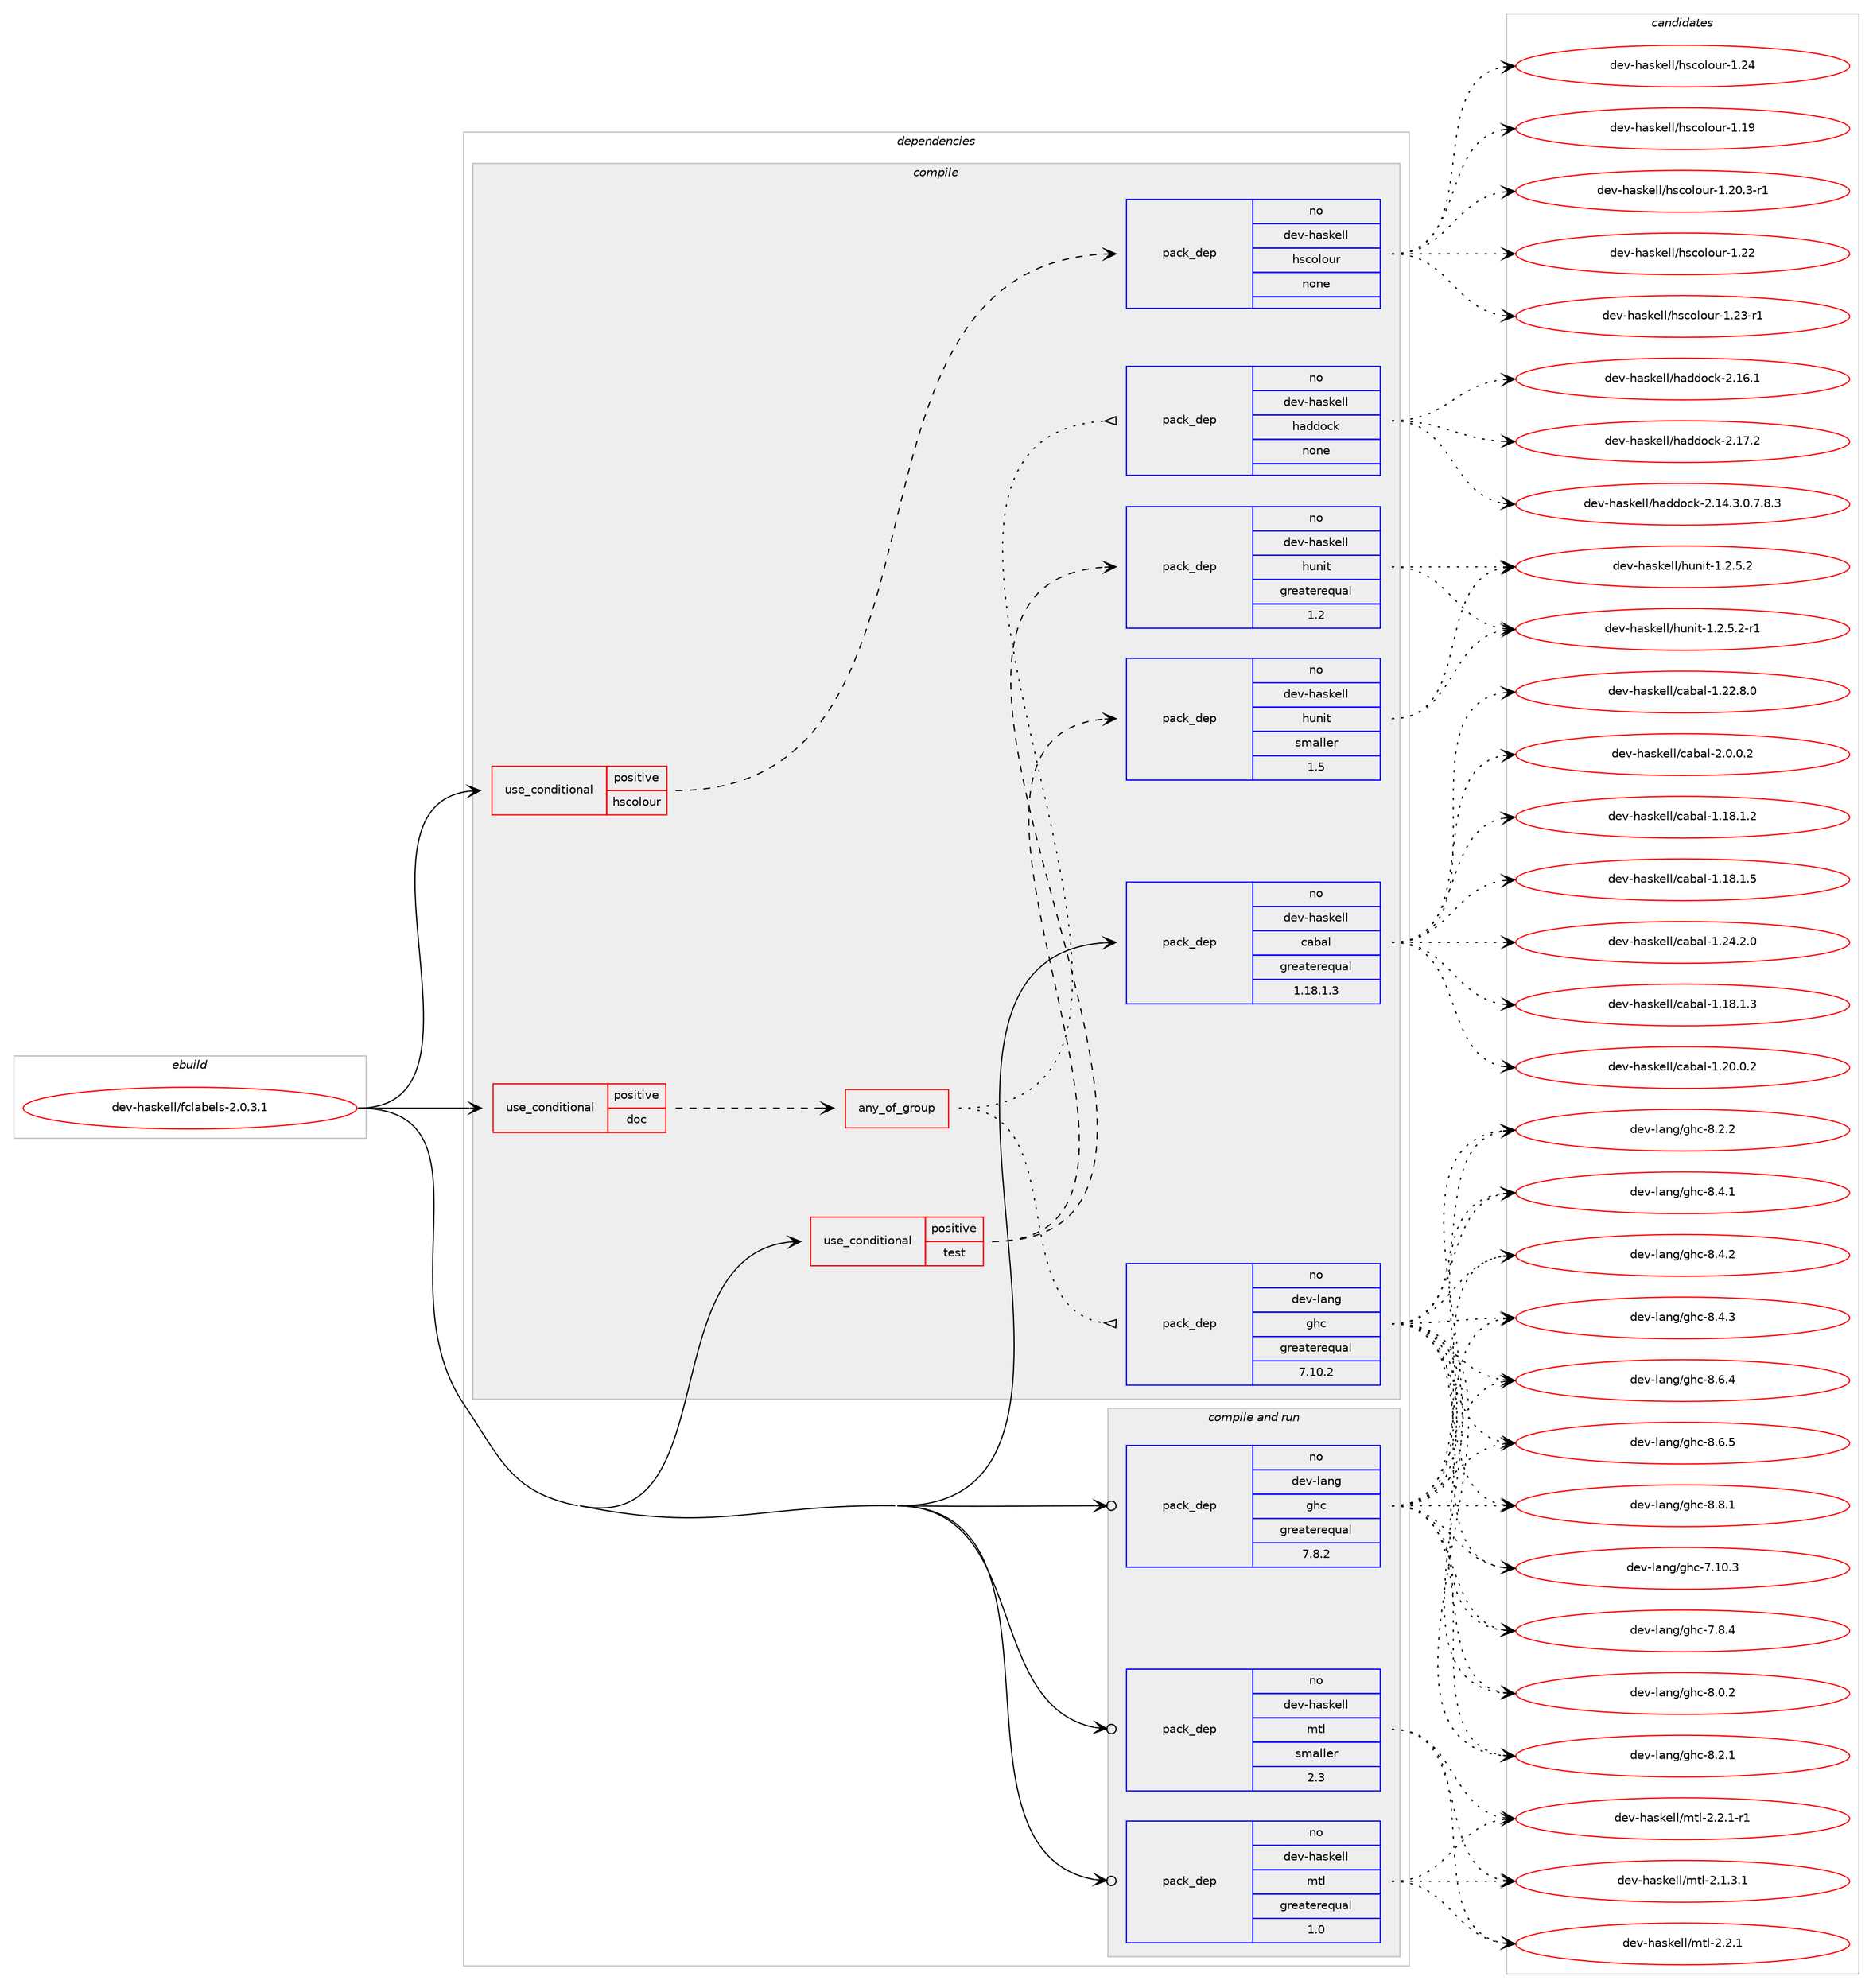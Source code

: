 digraph prolog {

# *************
# Graph options
# *************

newrank=true;
concentrate=true;
compound=true;
graph [rankdir=LR,fontname=Helvetica,fontsize=10,ranksep=1.5];#, ranksep=2.5, nodesep=0.2];
edge  [arrowhead=vee];
node  [fontname=Helvetica,fontsize=10];

# **********
# The ebuild
# **********

subgraph cluster_leftcol {
color=gray;
rank=same;
label=<<i>ebuild</i>>;
id [label="dev-haskell/fclabels-2.0.3.1", color=red, width=4, href="../dev-haskell/fclabels-2.0.3.1.svg"];
}

# ****************
# The dependencies
# ****************

subgraph cluster_midcol {
color=gray;
label=<<i>dependencies</i>>;
subgraph cluster_compile {
fillcolor="#eeeeee";
style=filled;
label=<<i>compile</i>>;
subgraph cond125695 {
dependency532371 [label=<<TABLE BORDER="0" CELLBORDER="1" CELLSPACING="0" CELLPADDING="4"><TR><TD ROWSPAN="3" CELLPADDING="10">use_conditional</TD></TR><TR><TD>positive</TD></TR><TR><TD>doc</TD></TR></TABLE>>, shape=none, color=red];
subgraph any9831 {
dependency532372 [label=<<TABLE BORDER="0" CELLBORDER="1" CELLSPACING="0" CELLPADDING="4"><TR><TD CELLPADDING="10">any_of_group</TD></TR></TABLE>>, shape=none, color=red];subgraph pack396488 {
dependency532373 [label=<<TABLE BORDER="0" CELLBORDER="1" CELLSPACING="0" CELLPADDING="4" WIDTH="220"><TR><TD ROWSPAN="6" CELLPADDING="30">pack_dep</TD></TR><TR><TD WIDTH="110">no</TD></TR><TR><TD>dev-haskell</TD></TR><TR><TD>haddock</TD></TR><TR><TD>none</TD></TR><TR><TD></TD></TR></TABLE>>, shape=none, color=blue];
}
dependency532372:e -> dependency532373:w [weight=20,style="dotted",arrowhead="oinv"];
subgraph pack396489 {
dependency532374 [label=<<TABLE BORDER="0" CELLBORDER="1" CELLSPACING="0" CELLPADDING="4" WIDTH="220"><TR><TD ROWSPAN="6" CELLPADDING="30">pack_dep</TD></TR><TR><TD WIDTH="110">no</TD></TR><TR><TD>dev-lang</TD></TR><TR><TD>ghc</TD></TR><TR><TD>greaterequal</TD></TR><TR><TD>7.10.2</TD></TR></TABLE>>, shape=none, color=blue];
}
dependency532372:e -> dependency532374:w [weight=20,style="dotted",arrowhead="oinv"];
}
dependency532371:e -> dependency532372:w [weight=20,style="dashed",arrowhead="vee"];
}
id:e -> dependency532371:w [weight=20,style="solid",arrowhead="vee"];
subgraph cond125696 {
dependency532375 [label=<<TABLE BORDER="0" CELLBORDER="1" CELLSPACING="0" CELLPADDING="4"><TR><TD ROWSPAN="3" CELLPADDING="10">use_conditional</TD></TR><TR><TD>positive</TD></TR><TR><TD>hscolour</TD></TR></TABLE>>, shape=none, color=red];
subgraph pack396490 {
dependency532376 [label=<<TABLE BORDER="0" CELLBORDER="1" CELLSPACING="0" CELLPADDING="4" WIDTH="220"><TR><TD ROWSPAN="6" CELLPADDING="30">pack_dep</TD></TR><TR><TD WIDTH="110">no</TD></TR><TR><TD>dev-haskell</TD></TR><TR><TD>hscolour</TD></TR><TR><TD>none</TD></TR><TR><TD></TD></TR></TABLE>>, shape=none, color=blue];
}
dependency532375:e -> dependency532376:w [weight=20,style="dashed",arrowhead="vee"];
}
id:e -> dependency532375:w [weight=20,style="solid",arrowhead="vee"];
subgraph cond125697 {
dependency532377 [label=<<TABLE BORDER="0" CELLBORDER="1" CELLSPACING="0" CELLPADDING="4"><TR><TD ROWSPAN="3" CELLPADDING="10">use_conditional</TD></TR><TR><TD>positive</TD></TR><TR><TD>test</TD></TR></TABLE>>, shape=none, color=red];
subgraph pack396491 {
dependency532378 [label=<<TABLE BORDER="0" CELLBORDER="1" CELLSPACING="0" CELLPADDING="4" WIDTH="220"><TR><TD ROWSPAN="6" CELLPADDING="30">pack_dep</TD></TR><TR><TD WIDTH="110">no</TD></TR><TR><TD>dev-haskell</TD></TR><TR><TD>hunit</TD></TR><TR><TD>greaterequal</TD></TR><TR><TD>1.2</TD></TR></TABLE>>, shape=none, color=blue];
}
dependency532377:e -> dependency532378:w [weight=20,style="dashed",arrowhead="vee"];
subgraph pack396492 {
dependency532379 [label=<<TABLE BORDER="0" CELLBORDER="1" CELLSPACING="0" CELLPADDING="4" WIDTH="220"><TR><TD ROWSPAN="6" CELLPADDING="30">pack_dep</TD></TR><TR><TD WIDTH="110">no</TD></TR><TR><TD>dev-haskell</TD></TR><TR><TD>hunit</TD></TR><TR><TD>smaller</TD></TR><TR><TD>1.5</TD></TR></TABLE>>, shape=none, color=blue];
}
dependency532377:e -> dependency532379:w [weight=20,style="dashed",arrowhead="vee"];
}
id:e -> dependency532377:w [weight=20,style="solid",arrowhead="vee"];
subgraph pack396493 {
dependency532380 [label=<<TABLE BORDER="0" CELLBORDER="1" CELLSPACING="0" CELLPADDING="4" WIDTH="220"><TR><TD ROWSPAN="6" CELLPADDING="30">pack_dep</TD></TR><TR><TD WIDTH="110">no</TD></TR><TR><TD>dev-haskell</TD></TR><TR><TD>cabal</TD></TR><TR><TD>greaterequal</TD></TR><TR><TD>1.18.1.3</TD></TR></TABLE>>, shape=none, color=blue];
}
id:e -> dependency532380:w [weight=20,style="solid",arrowhead="vee"];
}
subgraph cluster_compileandrun {
fillcolor="#eeeeee";
style=filled;
label=<<i>compile and run</i>>;
subgraph pack396494 {
dependency532381 [label=<<TABLE BORDER="0" CELLBORDER="1" CELLSPACING="0" CELLPADDING="4" WIDTH="220"><TR><TD ROWSPAN="6" CELLPADDING="30">pack_dep</TD></TR><TR><TD WIDTH="110">no</TD></TR><TR><TD>dev-haskell</TD></TR><TR><TD>mtl</TD></TR><TR><TD>greaterequal</TD></TR><TR><TD>1.0</TD></TR></TABLE>>, shape=none, color=blue];
}
id:e -> dependency532381:w [weight=20,style="solid",arrowhead="odotvee"];
subgraph pack396495 {
dependency532382 [label=<<TABLE BORDER="0" CELLBORDER="1" CELLSPACING="0" CELLPADDING="4" WIDTH="220"><TR><TD ROWSPAN="6" CELLPADDING="30">pack_dep</TD></TR><TR><TD WIDTH="110">no</TD></TR><TR><TD>dev-haskell</TD></TR><TR><TD>mtl</TD></TR><TR><TD>smaller</TD></TR><TR><TD>2.3</TD></TR></TABLE>>, shape=none, color=blue];
}
id:e -> dependency532382:w [weight=20,style="solid",arrowhead="odotvee"];
subgraph pack396496 {
dependency532383 [label=<<TABLE BORDER="0" CELLBORDER="1" CELLSPACING="0" CELLPADDING="4" WIDTH="220"><TR><TD ROWSPAN="6" CELLPADDING="30">pack_dep</TD></TR><TR><TD WIDTH="110">no</TD></TR><TR><TD>dev-lang</TD></TR><TR><TD>ghc</TD></TR><TR><TD>greaterequal</TD></TR><TR><TD>7.8.2</TD></TR></TABLE>>, shape=none, color=blue];
}
id:e -> dependency532383:w [weight=20,style="solid",arrowhead="odotvee"];
}
subgraph cluster_run {
fillcolor="#eeeeee";
style=filled;
label=<<i>run</i>>;
}
}

# **************
# The candidates
# **************

subgraph cluster_choices {
rank=same;
color=gray;
label=<<i>candidates</i>>;

subgraph choice396488 {
color=black;
nodesep=1;
choice1001011184510497115107101108108471049710010011199107455046495246514648465546564651 [label="dev-haskell/haddock-2.14.3.0.7.8.3", color=red, width=4,href="../dev-haskell/haddock-2.14.3.0.7.8.3.svg"];
choice100101118451049711510710110810847104971001001119910745504649544649 [label="dev-haskell/haddock-2.16.1", color=red, width=4,href="../dev-haskell/haddock-2.16.1.svg"];
choice100101118451049711510710110810847104971001001119910745504649554650 [label="dev-haskell/haddock-2.17.2", color=red, width=4,href="../dev-haskell/haddock-2.17.2.svg"];
dependency532373:e -> choice1001011184510497115107101108108471049710010011199107455046495246514648465546564651:w [style=dotted,weight="100"];
dependency532373:e -> choice100101118451049711510710110810847104971001001119910745504649544649:w [style=dotted,weight="100"];
dependency532373:e -> choice100101118451049711510710110810847104971001001119910745504649554650:w [style=dotted,weight="100"];
}
subgraph choice396489 {
color=black;
nodesep=1;
choice1001011184510897110103471031049945554649484651 [label="dev-lang/ghc-7.10.3", color=red, width=4,href="../dev-lang/ghc-7.10.3.svg"];
choice10010111845108971101034710310499455546564652 [label="dev-lang/ghc-7.8.4", color=red, width=4,href="../dev-lang/ghc-7.8.4.svg"];
choice10010111845108971101034710310499455646484650 [label="dev-lang/ghc-8.0.2", color=red, width=4,href="../dev-lang/ghc-8.0.2.svg"];
choice10010111845108971101034710310499455646504649 [label="dev-lang/ghc-8.2.1", color=red, width=4,href="../dev-lang/ghc-8.2.1.svg"];
choice10010111845108971101034710310499455646504650 [label="dev-lang/ghc-8.2.2", color=red, width=4,href="../dev-lang/ghc-8.2.2.svg"];
choice10010111845108971101034710310499455646524649 [label="dev-lang/ghc-8.4.1", color=red, width=4,href="../dev-lang/ghc-8.4.1.svg"];
choice10010111845108971101034710310499455646524650 [label="dev-lang/ghc-8.4.2", color=red, width=4,href="../dev-lang/ghc-8.4.2.svg"];
choice10010111845108971101034710310499455646524651 [label="dev-lang/ghc-8.4.3", color=red, width=4,href="../dev-lang/ghc-8.4.3.svg"];
choice10010111845108971101034710310499455646544652 [label="dev-lang/ghc-8.6.4", color=red, width=4,href="../dev-lang/ghc-8.6.4.svg"];
choice10010111845108971101034710310499455646544653 [label="dev-lang/ghc-8.6.5", color=red, width=4,href="../dev-lang/ghc-8.6.5.svg"];
choice10010111845108971101034710310499455646564649 [label="dev-lang/ghc-8.8.1", color=red, width=4,href="../dev-lang/ghc-8.8.1.svg"];
dependency532374:e -> choice1001011184510897110103471031049945554649484651:w [style=dotted,weight="100"];
dependency532374:e -> choice10010111845108971101034710310499455546564652:w [style=dotted,weight="100"];
dependency532374:e -> choice10010111845108971101034710310499455646484650:w [style=dotted,weight="100"];
dependency532374:e -> choice10010111845108971101034710310499455646504649:w [style=dotted,weight="100"];
dependency532374:e -> choice10010111845108971101034710310499455646504650:w [style=dotted,weight="100"];
dependency532374:e -> choice10010111845108971101034710310499455646524649:w [style=dotted,weight="100"];
dependency532374:e -> choice10010111845108971101034710310499455646524650:w [style=dotted,weight="100"];
dependency532374:e -> choice10010111845108971101034710310499455646524651:w [style=dotted,weight="100"];
dependency532374:e -> choice10010111845108971101034710310499455646544652:w [style=dotted,weight="100"];
dependency532374:e -> choice10010111845108971101034710310499455646544653:w [style=dotted,weight="100"];
dependency532374:e -> choice10010111845108971101034710310499455646564649:w [style=dotted,weight="100"];
}
subgraph choice396490 {
color=black;
nodesep=1;
choice100101118451049711510710110810847104115991111081111171144549464957 [label="dev-haskell/hscolour-1.19", color=red, width=4,href="../dev-haskell/hscolour-1.19.svg"];
choice10010111845104971151071011081084710411599111108111117114454946504846514511449 [label="dev-haskell/hscolour-1.20.3-r1", color=red, width=4,href="../dev-haskell/hscolour-1.20.3-r1.svg"];
choice100101118451049711510710110810847104115991111081111171144549465050 [label="dev-haskell/hscolour-1.22", color=red, width=4,href="../dev-haskell/hscolour-1.22.svg"];
choice1001011184510497115107101108108471041159911110811111711445494650514511449 [label="dev-haskell/hscolour-1.23-r1", color=red, width=4,href="../dev-haskell/hscolour-1.23-r1.svg"];
choice100101118451049711510710110810847104115991111081111171144549465052 [label="dev-haskell/hscolour-1.24", color=red, width=4,href="../dev-haskell/hscolour-1.24.svg"];
dependency532376:e -> choice100101118451049711510710110810847104115991111081111171144549464957:w [style=dotted,weight="100"];
dependency532376:e -> choice10010111845104971151071011081084710411599111108111117114454946504846514511449:w [style=dotted,weight="100"];
dependency532376:e -> choice100101118451049711510710110810847104115991111081111171144549465050:w [style=dotted,weight="100"];
dependency532376:e -> choice1001011184510497115107101108108471041159911110811111711445494650514511449:w [style=dotted,weight="100"];
dependency532376:e -> choice100101118451049711510710110810847104115991111081111171144549465052:w [style=dotted,weight="100"];
}
subgraph choice396491 {
color=black;
nodesep=1;
choice1001011184510497115107101108108471041171101051164549465046534650 [label="dev-haskell/hunit-1.2.5.2", color=red, width=4,href="../dev-haskell/hunit-1.2.5.2.svg"];
choice10010111845104971151071011081084710411711010511645494650465346504511449 [label="dev-haskell/hunit-1.2.5.2-r1", color=red, width=4,href="../dev-haskell/hunit-1.2.5.2-r1.svg"];
dependency532378:e -> choice1001011184510497115107101108108471041171101051164549465046534650:w [style=dotted,weight="100"];
dependency532378:e -> choice10010111845104971151071011081084710411711010511645494650465346504511449:w [style=dotted,weight="100"];
}
subgraph choice396492 {
color=black;
nodesep=1;
choice1001011184510497115107101108108471041171101051164549465046534650 [label="dev-haskell/hunit-1.2.5.2", color=red, width=4,href="../dev-haskell/hunit-1.2.5.2.svg"];
choice10010111845104971151071011081084710411711010511645494650465346504511449 [label="dev-haskell/hunit-1.2.5.2-r1", color=red, width=4,href="../dev-haskell/hunit-1.2.5.2-r1.svg"];
dependency532379:e -> choice1001011184510497115107101108108471041171101051164549465046534650:w [style=dotted,weight="100"];
dependency532379:e -> choice10010111845104971151071011081084710411711010511645494650465346504511449:w [style=dotted,weight="100"];
}
subgraph choice396493 {
color=black;
nodesep=1;
choice10010111845104971151071011081084799979897108454946495646494650 [label="dev-haskell/cabal-1.18.1.2", color=red, width=4,href="../dev-haskell/cabal-1.18.1.2.svg"];
choice10010111845104971151071011081084799979897108454946495646494651 [label="dev-haskell/cabal-1.18.1.3", color=red, width=4,href="../dev-haskell/cabal-1.18.1.3.svg"];
choice10010111845104971151071011081084799979897108454946495646494653 [label="dev-haskell/cabal-1.18.1.5", color=red, width=4,href="../dev-haskell/cabal-1.18.1.5.svg"];
choice10010111845104971151071011081084799979897108454946504846484650 [label="dev-haskell/cabal-1.20.0.2", color=red, width=4,href="../dev-haskell/cabal-1.20.0.2.svg"];
choice10010111845104971151071011081084799979897108454946505046564648 [label="dev-haskell/cabal-1.22.8.0", color=red, width=4,href="../dev-haskell/cabal-1.22.8.0.svg"];
choice10010111845104971151071011081084799979897108454946505246504648 [label="dev-haskell/cabal-1.24.2.0", color=red, width=4,href="../dev-haskell/cabal-1.24.2.0.svg"];
choice100101118451049711510710110810847999798971084550464846484650 [label="dev-haskell/cabal-2.0.0.2", color=red, width=4,href="../dev-haskell/cabal-2.0.0.2.svg"];
dependency532380:e -> choice10010111845104971151071011081084799979897108454946495646494650:w [style=dotted,weight="100"];
dependency532380:e -> choice10010111845104971151071011081084799979897108454946495646494651:w [style=dotted,weight="100"];
dependency532380:e -> choice10010111845104971151071011081084799979897108454946495646494653:w [style=dotted,weight="100"];
dependency532380:e -> choice10010111845104971151071011081084799979897108454946504846484650:w [style=dotted,weight="100"];
dependency532380:e -> choice10010111845104971151071011081084799979897108454946505046564648:w [style=dotted,weight="100"];
dependency532380:e -> choice10010111845104971151071011081084799979897108454946505246504648:w [style=dotted,weight="100"];
dependency532380:e -> choice100101118451049711510710110810847999798971084550464846484650:w [style=dotted,weight="100"];
}
subgraph choice396494 {
color=black;
nodesep=1;
choice1001011184510497115107101108108471091161084550464946514649 [label="dev-haskell/mtl-2.1.3.1", color=red, width=4,href="../dev-haskell/mtl-2.1.3.1.svg"];
choice100101118451049711510710110810847109116108455046504649 [label="dev-haskell/mtl-2.2.1", color=red, width=4,href="../dev-haskell/mtl-2.2.1.svg"];
choice1001011184510497115107101108108471091161084550465046494511449 [label="dev-haskell/mtl-2.2.1-r1", color=red, width=4,href="../dev-haskell/mtl-2.2.1-r1.svg"];
dependency532381:e -> choice1001011184510497115107101108108471091161084550464946514649:w [style=dotted,weight="100"];
dependency532381:e -> choice100101118451049711510710110810847109116108455046504649:w [style=dotted,weight="100"];
dependency532381:e -> choice1001011184510497115107101108108471091161084550465046494511449:w [style=dotted,weight="100"];
}
subgraph choice396495 {
color=black;
nodesep=1;
choice1001011184510497115107101108108471091161084550464946514649 [label="dev-haskell/mtl-2.1.3.1", color=red, width=4,href="../dev-haskell/mtl-2.1.3.1.svg"];
choice100101118451049711510710110810847109116108455046504649 [label="dev-haskell/mtl-2.2.1", color=red, width=4,href="../dev-haskell/mtl-2.2.1.svg"];
choice1001011184510497115107101108108471091161084550465046494511449 [label="dev-haskell/mtl-2.2.1-r1", color=red, width=4,href="../dev-haskell/mtl-2.2.1-r1.svg"];
dependency532382:e -> choice1001011184510497115107101108108471091161084550464946514649:w [style=dotted,weight="100"];
dependency532382:e -> choice100101118451049711510710110810847109116108455046504649:w [style=dotted,weight="100"];
dependency532382:e -> choice1001011184510497115107101108108471091161084550465046494511449:w [style=dotted,weight="100"];
}
subgraph choice396496 {
color=black;
nodesep=1;
choice1001011184510897110103471031049945554649484651 [label="dev-lang/ghc-7.10.3", color=red, width=4,href="../dev-lang/ghc-7.10.3.svg"];
choice10010111845108971101034710310499455546564652 [label="dev-lang/ghc-7.8.4", color=red, width=4,href="../dev-lang/ghc-7.8.4.svg"];
choice10010111845108971101034710310499455646484650 [label="dev-lang/ghc-8.0.2", color=red, width=4,href="../dev-lang/ghc-8.0.2.svg"];
choice10010111845108971101034710310499455646504649 [label="dev-lang/ghc-8.2.1", color=red, width=4,href="../dev-lang/ghc-8.2.1.svg"];
choice10010111845108971101034710310499455646504650 [label="dev-lang/ghc-8.2.2", color=red, width=4,href="../dev-lang/ghc-8.2.2.svg"];
choice10010111845108971101034710310499455646524649 [label="dev-lang/ghc-8.4.1", color=red, width=4,href="../dev-lang/ghc-8.4.1.svg"];
choice10010111845108971101034710310499455646524650 [label="dev-lang/ghc-8.4.2", color=red, width=4,href="../dev-lang/ghc-8.4.2.svg"];
choice10010111845108971101034710310499455646524651 [label="dev-lang/ghc-8.4.3", color=red, width=4,href="../dev-lang/ghc-8.4.3.svg"];
choice10010111845108971101034710310499455646544652 [label="dev-lang/ghc-8.6.4", color=red, width=4,href="../dev-lang/ghc-8.6.4.svg"];
choice10010111845108971101034710310499455646544653 [label="dev-lang/ghc-8.6.5", color=red, width=4,href="../dev-lang/ghc-8.6.5.svg"];
choice10010111845108971101034710310499455646564649 [label="dev-lang/ghc-8.8.1", color=red, width=4,href="../dev-lang/ghc-8.8.1.svg"];
dependency532383:e -> choice1001011184510897110103471031049945554649484651:w [style=dotted,weight="100"];
dependency532383:e -> choice10010111845108971101034710310499455546564652:w [style=dotted,weight="100"];
dependency532383:e -> choice10010111845108971101034710310499455646484650:w [style=dotted,weight="100"];
dependency532383:e -> choice10010111845108971101034710310499455646504649:w [style=dotted,weight="100"];
dependency532383:e -> choice10010111845108971101034710310499455646504650:w [style=dotted,weight="100"];
dependency532383:e -> choice10010111845108971101034710310499455646524649:w [style=dotted,weight="100"];
dependency532383:e -> choice10010111845108971101034710310499455646524650:w [style=dotted,weight="100"];
dependency532383:e -> choice10010111845108971101034710310499455646524651:w [style=dotted,weight="100"];
dependency532383:e -> choice10010111845108971101034710310499455646544652:w [style=dotted,weight="100"];
dependency532383:e -> choice10010111845108971101034710310499455646544653:w [style=dotted,weight="100"];
dependency532383:e -> choice10010111845108971101034710310499455646564649:w [style=dotted,weight="100"];
}
}

}
